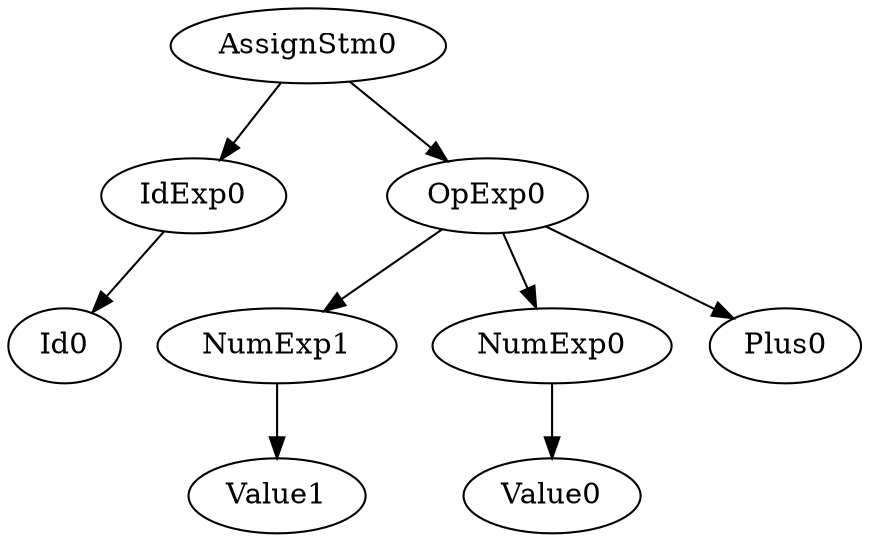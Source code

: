 digraph {
	NumExp1 -> Value1: 3;
	NumExp0 -> Value0: 5;
	AssignStm0 -> IdExp0;
	AssignStm0 -> OpExp0;
	OpExp0 -> NumExp0;
	OpExp0 -> Plus0;
	OpExp0 -> NumExp1;
	IdExp0 -> Id0: a;
}
